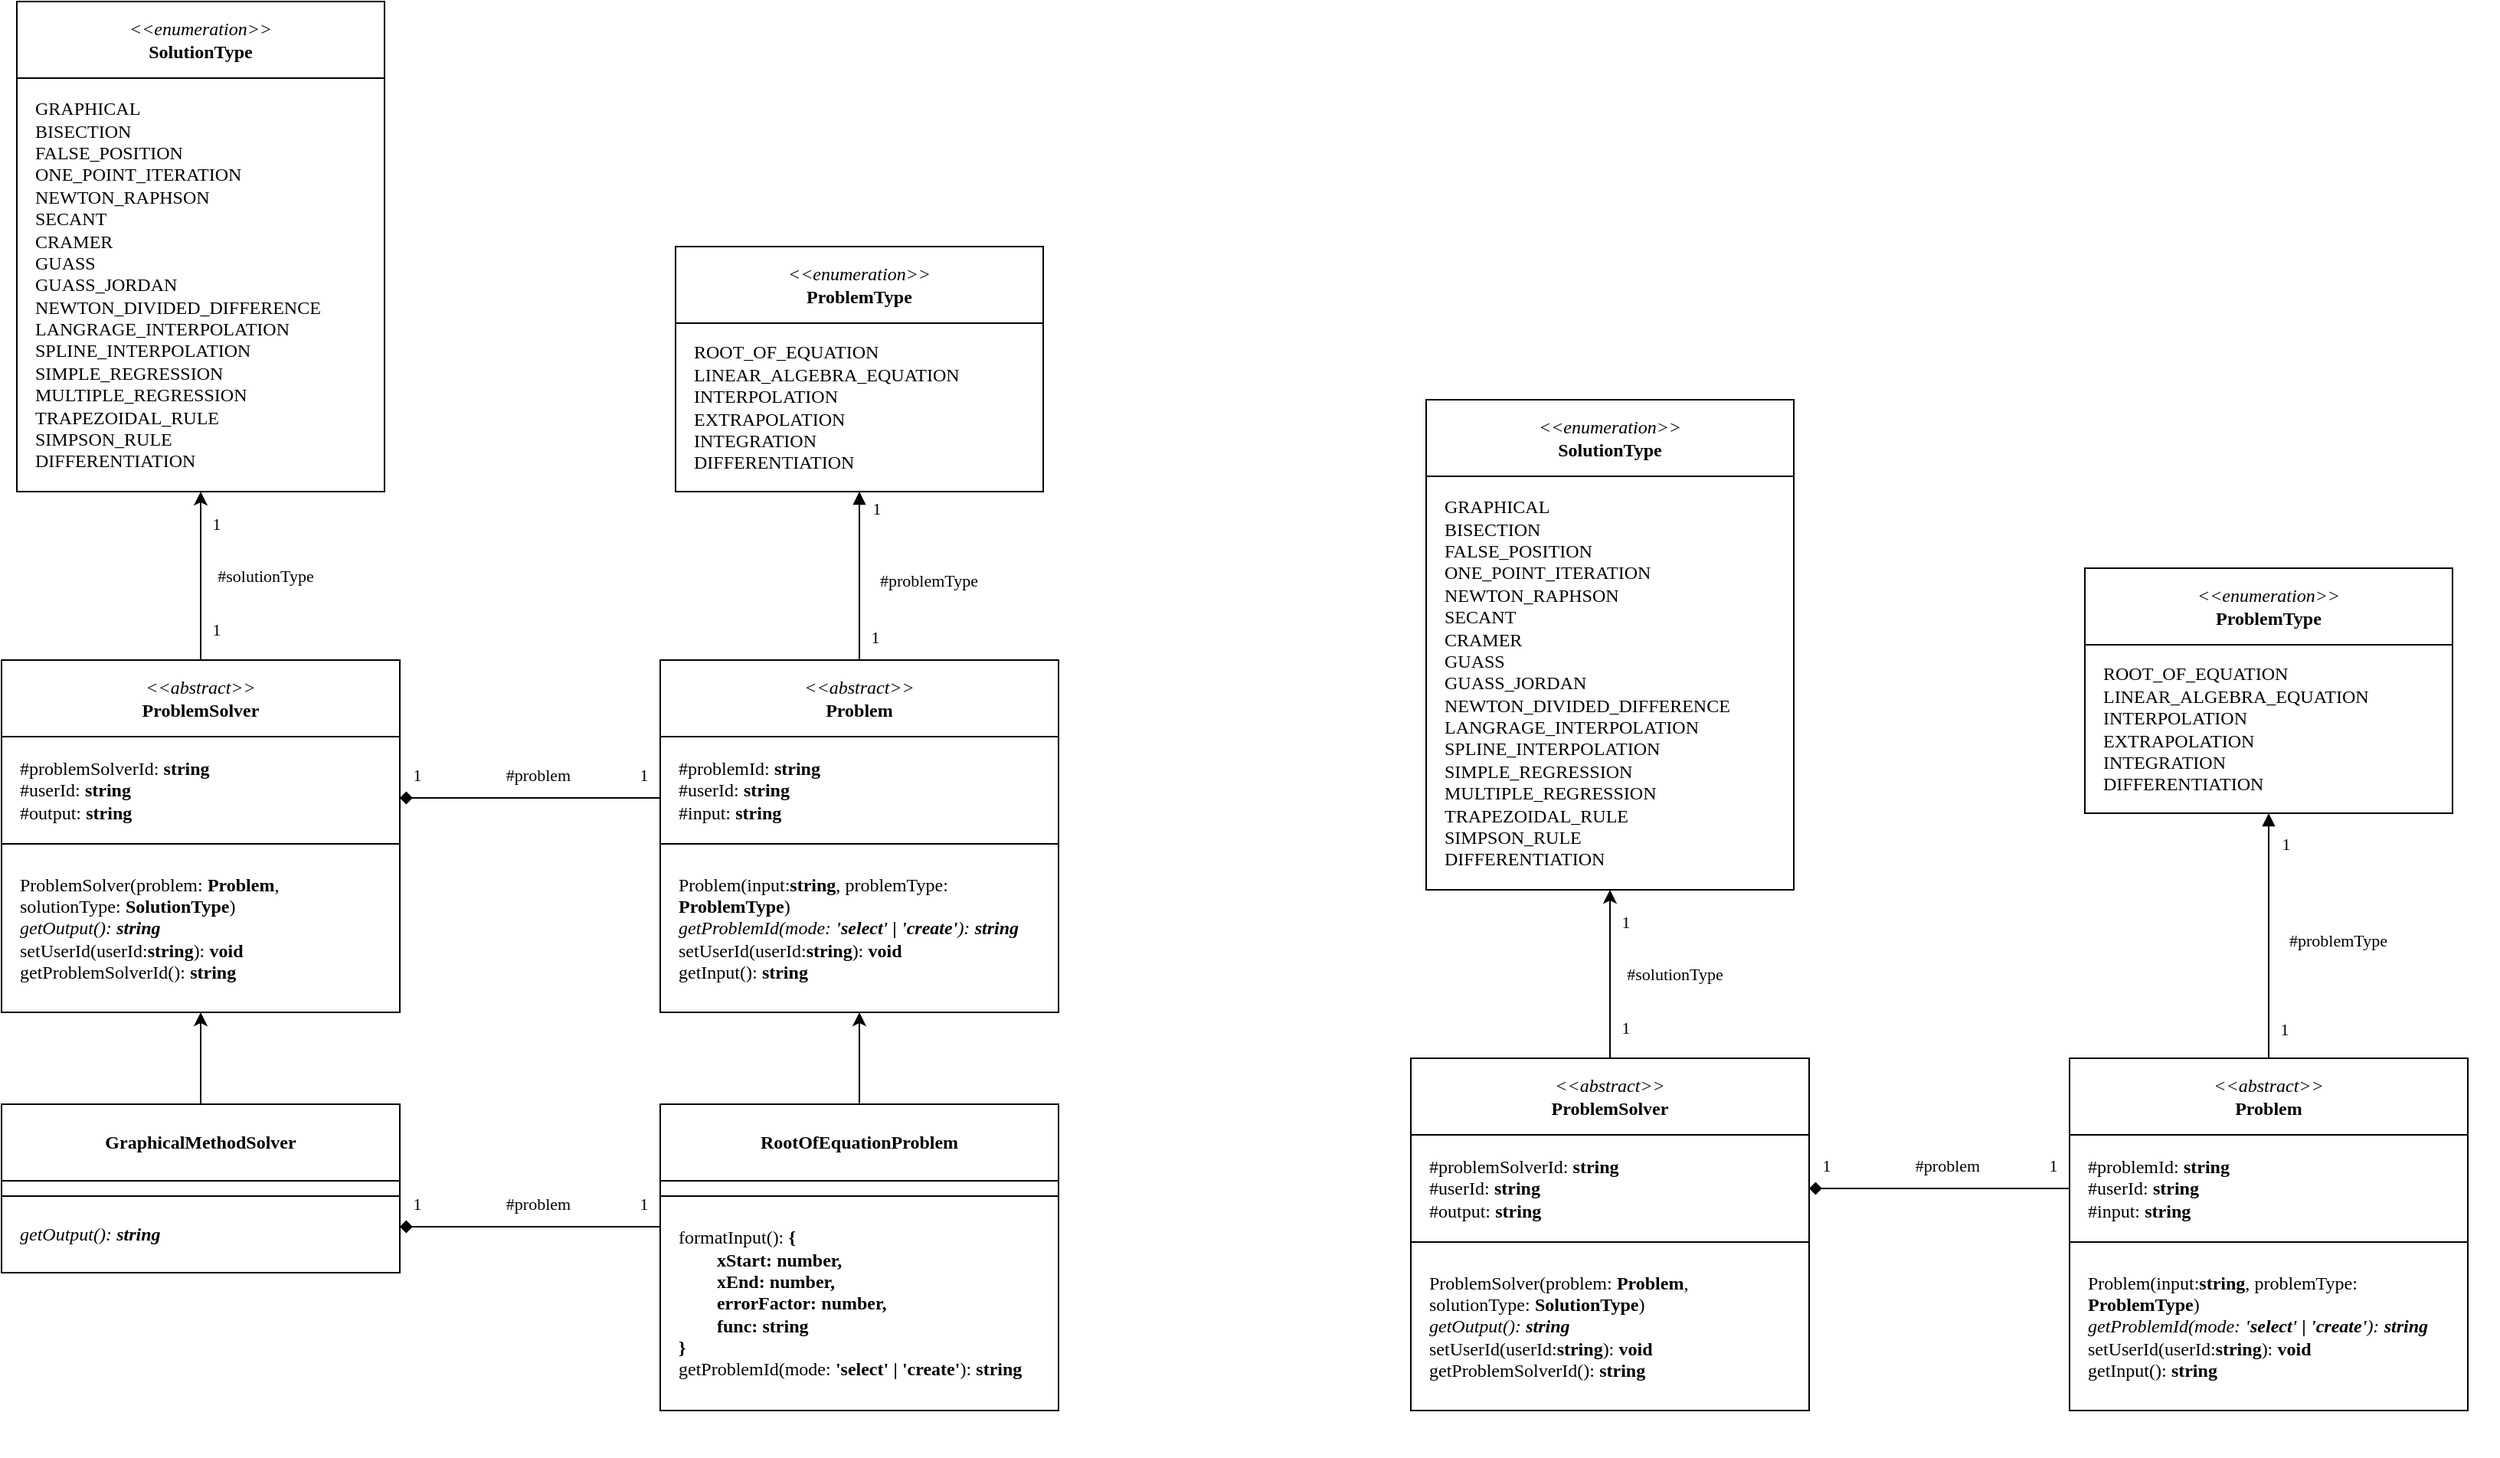 <mxfile version="22.0.8" type="device">
  <diagram name="Page-1" id="59fGY38XJbvUTvU4bKwt">
    <mxGraphModel dx="4891" dy="2303" grid="1" gridSize="10" guides="1" tooltips="1" connect="1" arrows="1" fold="1" page="1" pageScale="1" pageWidth="850" pageHeight="1100" math="0" shadow="0">
      <root>
        <mxCell id="0" />
        <mxCell id="1" parent="0" />
        <mxCell id="GjvuEu1e9dv1N1N5pgB6-17" value="" style="group;fontFamily=Noto sans Thai;fontSource=https%3A%2F%2Ffonts.googleapis.com%2Fcss%3Ffamily%3DNoto%2Bsans%2BThai;" vertex="1" connectable="0" parent="1">
          <mxGeometry x="160" y="10" width="240" height="160" as="geometry" />
        </mxCell>
        <mxCell id="GjvuEu1e9dv1N1N5pgB6-13" value="&lt;div&gt;&lt;i&gt;&amp;lt;&amp;lt;enumeration&amp;gt;&amp;gt;&lt;/i&gt;&lt;/div&gt;&lt;div&gt;&lt;b&gt;ProblemType&lt;/b&gt;&lt;/div&gt;" style="rounded=0;whiteSpace=wrap;html=1;fontFamily=Noto sans Thai;fontSource=https%3A%2F%2Ffonts.googleapis.com%2Fcss%3Ffamily%3DNoto%2Bsans%2BThai;fillColor=default;glass=0;shadow=0;" vertex="1" parent="GjvuEu1e9dv1N1N5pgB6-17">
          <mxGeometry width="240" height="50" as="geometry" />
        </mxCell>
        <mxCell id="GjvuEu1e9dv1N1N5pgB6-15" value="ROOT_OF_EQUATION&lt;br&gt;LINEAR_ALGEBRA_EQUATION&lt;br&gt;INTERPOLATION&lt;br&gt;EXTRAPOLATION&lt;br&gt;INTEGRATION&lt;br&gt;DIFFERENTIATION" style="rounded=0;whiteSpace=wrap;html=1;align=left;spacingLeft=10;fontFamily=Noto sans Thai;fontSource=https%3A%2F%2Ffonts.googleapis.com%2Fcss%3Ffamily%3DNoto%2Bsans%2BThai;fillColor=default;fontStyle=0" vertex="1" parent="GjvuEu1e9dv1N1N5pgB6-17">
          <mxGeometry y="50" width="240" height="110" as="geometry" />
        </mxCell>
        <mxCell id="GjvuEu1e9dv1N1N5pgB6-18" value="" style="group;fontFamily=Noto sans Thai;fontSource=https%3A%2F%2Ffonts.googleapis.com%2Fcss%3Ffamily%3DNoto%2Bsans%2BThai;" vertex="1" connectable="0" parent="1">
          <mxGeometry x="170" y="330" width="260" height="230" as="geometry" />
        </mxCell>
        <mxCell id="GjvuEu1e9dv1N1N5pgB6-1" value="&lt;div&gt;&lt;i&gt;&amp;lt;&amp;lt;abstract&amp;gt;&amp;gt;&lt;/i&gt;&lt;/div&gt;&lt;div&gt;&lt;b&gt;Problem&lt;/b&gt;&lt;/div&gt;" style="rounded=0;whiteSpace=wrap;html=1;fontFamily=Noto sans Thai;fontSource=https%3A%2F%2Ffonts.googleapis.com%2Fcss%3Ffamily%3DNoto%2Bsans%2BThai;fillColor=default;glass=0;shadow=0;" vertex="1" parent="GjvuEu1e9dv1N1N5pgB6-18">
          <mxGeometry x="-20" width="260" height="50" as="geometry" />
        </mxCell>
        <mxCell id="GjvuEu1e9dv1N1N5pgB6-9" value="&lt;div&gt;#problemId: &lt;b&gt;string&lt;/b&gt;&lt;br&gt;&lt;/div&gt;&lt;div&gt;#userId: &lt;b&gt;string&lt;/b&gt;&lt;br&gt;&lt;/div&gt;&lt;div&gt;#input: &lt;b&gt;string&lt;/b&gt;&lt;br&gt;&lt;/div&gt;" style="rounded=0;whiteSpace=wrap;html=1;align=left;spacingLeft=10;fontFamily=Noto sans Thai;fontSource=https%3A%2F%2Ffonts.googleapis.com%2Fcss%3Ffamily%3DNoto%2Bsans%2BThai;fillColor=default;" vertex="1" parent="GjvuEu1e9dv1N1N5pgB6-18">
          <mxGeometry x="-20" y="50" width="260" height="70" as="geometry" />
        </mxCell>
        <mxCell id="GjvuEu1e9dv1N1N5pgB6-10" value="&lt;div&gt;Problem(input:&lt;b&gt;string&lt;/b&gt;, problemType: &lt;b&gt;ProblemType&lt;/b&gt;)&lt;/div&gt;&lt;div&gt;&lt;i&gt;getProblemId(mode: &lt;b&gt;&#39;select&#39; | &#39;create&#39;&lt;/b&gt;): &lt;b&gt;string&lt;/b&gt;&lt;/i&gt;&lt;/div&gt;&lt;div&gt;setUserId(userId:&lt;b&gt;string&lt;/b&gt;): &lt;b&gt;void&lt;/b&gt;&lt;/div&gt;&lt;div&gt;getInput(): &lt;b&gt;string&lt;br&gt;&lt;/b&gt;&lt;/div&gt;" style="rounded=0;whiteSpace=wrap;html=1;align=left;spacingLeft=10;fontFamily=Noto sans Thai;fontSource=https%3A%2F%2Ffonts.googleapis.com%2Fcss%3Ffamily%3DNoto%2Bsans%2BThai;fillColor=default;spacingRight=10;" vertex="1" parent="GjvuEu1e9dv1N1N5pgB6-18">
          <mxGeometry x="-20" y="120" width="260" height="110" as="geometry" />
        </mxCell>
        <mxCell id="GjvuEu1e9dv1N1N5pgB6-19" style="edgeStyle=orthogonalEdgeStyle;rounded=0;orthogonalLoop=1;jettySize=auto;html=1;endArrow=block;endFill=1;fontFamily=Noto sans Thai;fontSource=https%3A%2F%2Ffonts.googleapis.com%2Fcss%3Ffamily%3DNoto%2Bsans%2BThai;" edge="1" parent="1" source="GjvuEu1e9dv1N1N5pgB6-1" target="GjvuEu1e9dv1N1N5pgB6-15">
          <mxGeometry relative="1" as="geometry">
            <mxPoint x="410" y="420" as="sourcePoint" />
            <mxPoint x="600" y="420" as="targetPoint" />
          </mxGeometry>
        </mxCell>
        <mxCell id="GjvuEu1e9dv1N1N5pgB6-20" value="1" style="edgeLabel;html=1;align=center;verticalAlign=middle;resizable=0;points=[];fontFamily=Noto sans Thai;fontSource=https%3A%2F%2Ffonts.googleapis.com%2Fcss%3Ffamily%3DNoto%2Bsans%2BThai;" vertex="1" connectable="0" parent="GjvuEu1e9dv1N1N5pgB6-19">
          <mxGeometry x="-0.851" y="3" relative="1" as="geometry">
            <mxPoint x="13" y="-7" as="offset" />
          </mxGeometry>
        </mxCell>
        <mxCell id="GjvuEu1e9dv1N1N5pgB6-21" value="1" style="edgeLabel;html=1;align=center;verticalAlign=middle;resizable=0;points=[];fontFamily=Noto sans Thai;fontSource=https%3A%2F%2Ffonts.googleapis.com%2Fcss%3Ffamily%3DNoto%2Bsans%2BThai;" vertex="1" connectable="0" parent="GjvuEu1e9dv1N1N5pgB6-19">
          <mxGeometry x="0.653" y="2" relative="1" as="geometry">
            <mxPoint x="13" y="-8" as="offset" />
          </mxGeometry>
        </mxCell>
        <mxCell id="GjvuEu1e9dv1N1N5pgB6-22" value="#problemType" style="edgeLabel;html=1;align=center;verticalAlign=middle;resizable=0;points=[];fontFamily=Noto sans Thai;fontSource=https%3A%2F%2Ffonts.googleapis.com%2Fcss%3Ffamily%3DNoto%2Bsans%2BThai;" vertex="1" connectable="0" parent="GjvuEu1e9dv1N1N5pgB6-19">
          <mxGeometry x="0.021" y="3" relative="1" as="geometry">
            <mxPoint x="48" y="4" as="offset" />
          </mxGeometry>
        </mxCell>
        <mxCell id="GjvuEu1e9dv1N1N5pgB6-23" value="" style="group;fontFamily=Noto sans Thai;fontSource=https%3A%2F%2Ffonts.googleapis.com%2Fcss%3Ffamily%3DNoto%2Bsans%2BThai;" vertex="1" connectable="0" parent="1">
          <mxGeometry x="-260" y="330" width="260" height="230" as="geometry" />
        </mxCell>
        <mxCell id="GjvuEu1e9dv1N1N5pgB6-24" value="&lt;div&gt;&lt;i&gt;&amp;lt;&amp;lt;abstract&amp;gt;&amp;gt;&lt;/i&gt;&lt;/div&gt;&lt;b&gt;ProblemSolver&lt;/b&gt;" style="rounded=0;whiteSpace=wrap;html=1;fontFamily=Noto sans Thai;fontSource=https%3A%2F%2Ffonts.googleapis.com%2Fcss%3Ffamily%3DNoto%2Bsans%2BThai;fillColor=default;glass=0;shadow=0;" vertex="1" parent="GjvuEu1e9dv1N1N5pgB6-23">
          <mxGeometry x="-20" width="260" height="50" as="geometry" />
        </mxCell>
        <mxCell id="GjvuEu1e9dv1N1N5pgB6-25" value="&lt;div&gt;#problemSolverId: &lt;b&gt;string&lt;/b&gt;&lt;br&gt;&lt;/div&gt;&lt;div&gt;#userId: &lt;b&gt;string&lt;/b&gt;&lt;br&gt;&lt;/div&gt;&lt;div&gt;#output: &lt;b&gt;string&lt;/b&gt;&lt;br&gt;&lt;/div&gt;" style="rounded=0;whiteSpace=wrap;html=1;align=left;spacingLeft=10;fontFamily=Noto sans Thai;fontSource=https%3A%2F%2Ffonts.googleapis.com%2Fcss%3Ffamily%3DNoto%2Bsans%2BThai;fillColor=default;" vertex="1" parent="GjvuEu1e9dv1N1N5pgB6-23">
          <mxGeometry x="-20" y="50" width="260" height="70" as="geometry" />
        </mxCell>
        <mxCell id="GjvuEu1e9dv1N1N5pgB6-26" value="&lt;div&gt;ProblemSolver(problem: &lt;b&gt;Problem&lt;/b&gt;, solutionType: &lt;b&gt;SolutionType&lt;/b&gt;)&lt;/div&gt;&lt;div&gt;&lt;i&gt;getOutput(): &lt;b&gt;string&lt;/b&gt;&lt;/i&gt;&lt;/div&gt;&lt;div&gt;setUserId(userId:&lt;b&gt;string&lt;/b&gt;): &lt;b&gt;void&lt;/b&gt;&lt;/div&gt;&lt;div&gt;getProblemSolverId(): &lt;b&gt;string&lt;br&gt;&lt;/b&gt;&lt;/div&gt;" style="rounded=0;whiteSpace=wrap;html=1;align=left;spacingLeft=10;fontFamily=Noto sans Thai;fontSource=https%3A%2F%2Ffonts.googleapis.com%2Fcss%3Ffamily%3DNoto%2Bsans%2BThai;fillColor=default;spacingRight=10;" vertex="1" parent="GjvuEu1e9dv1N1N5pgB6-23">
          <mxGeometry x="-20" y="120" width="260" height="110" as="geometry" />
        </mxCell>
        <mxCell id="GjvuEu1e9dv1N1N5pgB6-30" style="edgeStyle=orthogonalEdgeStyle;rounded=0;orthogonalLoop=1;jettySize=auto;html=1;fontFamily=Noto sans Thai;fontSource=https%3A%2F%2Ffonts.googleapis.com%2Fcss%3Ffamily%3DNoto%2Bsans%2BThai;" edge="1" parent="1" source="GjvuEu1e9dv1N1N5pgB6-24" target="GjvuEu1e9dv1N1N5pgB6-29">
          <mxGeometry relative="1" as="geometry">
            <Array as="points" />
          </mxGeometry>
        </mxCell>
        <mxCell id="GjvuEu1e9dv1N1N5pgB6-31" value="1" style="edgeLabel;html=1;align=center;verticalAlign=middle;resizable=0;points=[];fontFamily=Noto sans Thai;fontSource=https%3A%2F%2Ffonts.googleapis.com%2Fcss%3Ffamily%3DNoto%2Bsans%2BThai;" vertex="1" connectable="0" parent="GjvuEu1e9dv1N1N5pgB6-30">
          <mxGeometry x="0.758" y="-5" relative="1" as="geometry">
            <mxPoint x="5" y="7" as="offset" />
          </mxGeometry>
        </mxCell>
        <mxCell id="GjvuEu1e9dv1N1N5pgB6-32" value="1" style="edgeLabel;html=1;align=center;verticalAlign=middle;resizable=0;points=[];fontFamily=Noto sans Thai;fontSource=https%3A%2F%2Ffonts.googleapis.com%2Fcss%3Ffamily%3DNoto%2Bsans%2BThai;" vertex="1" connectable="0" parent="GjvuEu1e9dv1N1N5pgB6-30">
          <mxGeometry x="-0.844" y="-3" relative="1" as="geometry">
            <mxPoint x="7" y="-12" as="offset" />
          </mxGeometry>
        </mxCell>
        <mxCell id="GjvuEu1e9dv1N1N5pgB6-33" value="#solutionType" style="edgeLabel;html=1;align=center;verticalAlign=middle;resizable=0;points=[];fontFamily=Noto sans Thai;fontSource=https%3A%2F%2Ffonts.googleapis.com%2Fcss%3Ffamily%3DNoto%2Bsans%2BThai;" vertex="1" connectable="0" parent="GjvuEu1e9dv1N1N5pgB6-30">
          <mxGeometry x="-0.01" relative="1" as="geometry">
            <mxPoint x="42" y="-1" as="offset" />
          </mxGeometry>
        </mxCell>
        <mxCell id="GjvuEu1e9dv1N1N5pgB6-36" style="edgeStyle=orthogonalEdgeStyle;rounded=0;orthogonalLoop=1;jettySize=auto;html=1;endArrow=diamond;endFill=1;fontFamily=Noto sans Thai;fontSource=https%3A%2F%2Ffonts.googleapis.com%2Fcss%3Ffamily%3DNoto%2Bsans%2BThai;" edge="1" parent="1" source="GjvuEu1e9dv1N1N5pgB6-9" target="GjvuEu1e9dv1N1N5pgB6-25">
          <mxGeometry relative="1" as="geometry">
            <Array as="points" />
          </mxGeometry>
        </mxCell>
        <mxCell id="GjvuEu1e9dv1N1N5pgB6-37" value="1" style="edgeLabel;html=1;align=center;verticalAlign=middle;resizable=0;points=[];fontFamily=Noto sans Thai;fontSource=https%3A%2F%2Ffonts.googleapis.com%2Fcss%3Ffamily%3DNoto%2Bsans%2BThai;" vertex="1" connectable="0" parent="GjvuEu1e9dv1N1N5pgB6-36">
          <mxGeometry x="-0.867" y="-2" relative="1" as="geometry">
            <mxPoint y="-13" as="offset" />
          </mxGeometry>
        </mxCell>
        <mxCell id="GjvuEu1e9dv1N1N5pgB6-38" value="1" style="edgeLabel;html=1;align=center;verticalAlign=middle;resizable=0;points=[];fontFamily=Noto sans Thai;fontSource=https%3A%2F%2Ffonts.googleapis.com%2Fcss%3Ffamily%3DNoto%2Bsans%2BThai;" vertex="1" connectable="0" parent="GjvuEu1e9dv1N1N5pgB6-36">
          <mxGeometry x="0.726" y="1" relative="1" as="geometry">
            <mxPoint x="-13" y="-16" as="offset" />
          </mxGeometry>
        </mxCell>
        <mxCell id="GjvuEu1e9dv1N1N5pgB6-39" value="#problem" style="edgeLabel;html=1;align=center;verticalAlign=middle;resizable=0;points=[];fontFamily=Noto sans Thai;fontSource=https%3A%2F%2Ffonts.googleapis.com%2Fcss%3Ffamily%3DNoto%2Bsans%2BThai;" vertex="1" connectable="0" parent="GjvuEu1e9dv1N1N5pgB6-36">
          <mxGeometry x="0.094" relative="1" as="geometry">
            <mxPoint x="13" y="-15" as="offset" />
          </mxGeometry>
        </mxCell>
        <mxCell id="GjvuEu1e9dv1N1N5pgB6-40" value="" style="group" vertex="1" connectable="0" parent="1">
          <mxGeometry x="-270" y="-100" width="240" height="320" as="geometry" />
        </mxCell>
        <mxCell id="GjvuEu1e9dv1N1N5pgB6-28" value="&lt;div&gt;&lt;i&gt;&amp;lt;&amp;lt;enumeration&amp;gt;&amp;gt;&lt;/i&gt;&lt;/div&gt;&lt;div&gt;&lt;b&gt;SolutionType&lt;/b&gt;&lt;/div&gt;" style="rounded=0;whiteSpace=wrap;html=1;fontFamily=Noto sans Thai;fontSource=https%3A%2F%2Ffonts.googleapis.com%2Fcss%3Ffamily%3DNoto%2Bsans%2BThai;fillColor=default;glass=0;shadow=0;" vertex="1" parent="GjvuEu1e9dv1N1N5pgB6-40">
          <mxGeometry width="240" height="50" as="geometry" />
        </mxCell>
        <mxCell id="GjvuEu1e9dv1N1N5pgB6-29" value="GRAPHICAL&lt;br&gt;BISECTION&lt;br&gt;FALSE_POSITION&lt;br&gt;ONE_POINT_ITERATION&lt;br&gt;NEWTON_RAPHSON&lt;br&gt;SECANT&lt;br&gt;CRAMER&lt;br&gt;GUASS&lt;br&gt;GUASS_JORDAN&lt;br&gt;NEWTON_DIVIDED_DIFFERENCE&lt;br&gt;LANGRAGE_INTERPOLATION&lt;br&gt;SPLINE_INTERPOLATION&lt;br&gt;SIMPLE_REGRESSION&lt;br&gt;MULTIPLE_REGRESSION&lt;br&gt;TRAPEZOIDAL_RULE&lt;br&gt;SIMPSON_RULE&lt;br&gt;DIFFERENTIATION" style="rounded=0;whiteSpace=wrap;html=1;align=left;spacingLeft=10;fontFamily=Noto sans Thai;fontSource=https%3A%2F%2Ffonts.googleapis.com%2Fcss%3Ffamily%3DNoto%2Bsans%2BThai;fillColor=default;fontStyle=0" vertex="1" parent="GjvuEu1e9dv1N1N5pgB6-40">
          <mxGeometry y="50" width="240" height="270" as="geometry" />
        </mxCell>
        <mxCell id="GjvuEu1e9dv1N1N5pgB6-41" value="" style="group;fontFamily=Noto sans Thai;fontSource=https%3A%2F%2Ffonts.googleapis.com%2Fcss%3Ffamily%3DNoto%2Bsans%2BThai;" vertex="1" connectable="0" parent="1">
          <mxGeometry x="-750" y="70" width="260" height="230" as="geometry" />
        </mxCell>
        <mxCell id="GjvuEu1e9dv1N1N5pgB6-42" value="&lt;div&gt;&lt;i&gt;&amp;lt;&amp;lt;abstract&amp;gt;&amp;gt;&lt;/i&gt;&lt;/div&gt;&lt;div&gt;&lt;b&gt;Problem&lt;/b&gt;&lt;/div&gt;" style="rounded=0;whiteSpace=wrap;html=1;fontFamily=Noto sans Thai;fontSource=https%3A%2F%2Ffonts.googleapis.com%2Fcss%3Ffamily%3DNoto%2Bsans%2BThai;fillColor=default;glass=0;shadow=0;" vertex="1" parent="GjvuEu1e9dv1N1N5pgB6-41">
          <mxGeometry x="-20" width="260" height="50" as="geometry" />
        </mxCell>
        <mxCell id="GjvuEu1e9dv1N1N5pgB6-43" value="&lt;div&gt;#problemId: &lt;b&gt;string&lt;/b&gt;&lt;br&gt;&lt;/div&gt;&lt;div&gt;#userId: &lt;b&gt;string&lt;/b&gt;&lt;br&gt;&lt;/div&gt;&lt;div&gt;#input: &lt;b&gt;string&lt;/b&gt;&lt;br&gt;&lt;/div&gt;" style="rounded=0;whiteSpace=wrap;html=1;align=left;spacingLeft=10;fontFamily=Noto sans Thai;fontSource=https%3A%2F%2Ffonts.googleapis.com%2Fcss%3Ffamily%3DNoto%2Bsans%2BThai;fillColor=default;" vertex="1" parent="GjvuEu1e9dv1N1N5pgB6-41">
          <mxGeometry x="-20" y="50" width="260" height="70" as="geometry" />
        </mxCell>
        <mxCell id="GjvuEu1e9dv1N1N5pgB6-44" value="&lt;div&gt;Problem(input:&lt;b&gt;string&lt;/b&gt;, problemType: &lt;b&gt;ProblemType&lt;/b&gt;)&lt;/div&gt;&lt;div&gt;&lt;i&gt;getProblemId(mode: &lt;b&gt;&#39;select&#39; | &#39;create&#39;&lt;/b&gt;): &lt;b&gt;string&lt;/b&gt;&lt;/i&gt;&lt;/div&gt;&lt;div&gt;setUserId(userId:&lt;b&gt;string&lt;/b&gt;): &lt;b&gt;void&lt;/b&gt;&lt;/div&gt;&lt;div&gt;getInput(): &lt;b&gt;string&lt;br&gt;&lt;/b&gt;&lt;/div&gt;" style="rounded=0;whiteSpace=wrap;html=1;align=left;spacingLeft=10;fontFamily=Noto sans Thai;fontSource=https%3A%2F%2Ffonts.googleapis.com%2Fcss%3Ffamily%3DNoto%2Bsans%2BThai;fillColor=default;spacingRight=10;" vertex="1" parent="GjvuEu1e9dv1N1N5pgB6-41">
          <mxGeometry x="-20" y="120" width="260" height="110" as="geometry" />
        </mxCell>
        <mxCell id="GjvuEu1e9dv1N1N5pgB6-45" value="" style="group;fontFamily=Noto sans Thai;fontSource=https%3A%2F%2Ffonts.googleapis.com%2Fcss%3Ffamily%3DNoto%2Bsans%2BThai;" vertex="1" connectable="0" parent="1">
          <mxGeometry x="-1180" y="70" width="260" height="230" as="geometry" />
        </mxCell>
        <mxCell id="GjvuEu1e9dv1N1N5pgB6-46" value="&lt;div&gt;&lt;i&gt;&amp;lt;&amp;lt;abstract&amp;gt;&amp;gt;&lt;/i&gt;&lt;/div&gt;&lt;b&gt;ProblemSolver&lt;/b&gt;" style="rounded=0;whiteSpace=wrap;html=1;fontFamily=Noto sans Thai;fontSource=https%3A%2F%2Ffonts.googleapis.com%2Fcss%3Ffamily%3DNoto%2Bsans%2BThai;fillColor=default;glass=0;shadow=0;" vertex="1" parent="GjvuEu1e9dv1N1N5pgB6-45">
          <mxGeometry x="-20" width="260" height="50" as="geometry" />
        </mxCell>
        <mxCell id="GjvuEu1e9dv1N1N5pgB6-47" value="&lt;div&gt;#problemSolverId: &lt;b&gt;string&lt;/b&gt;&lt;br&gt;&lt;/div&gt;&lt;div&gt;#userId: &lt;b&gt;string&lt;/b&gt;&lt;br&gt;&lt;/div&gt;&lt;div&gt;#output: &lt;b&gt;string&lt;/b&gt;&lt;br&gt;&lt;/div&gt;" style="rounded=0;whiteSpace=wrap;html=1;align=left;spacingLeft=10;fontFamily=Noto sans Thai;fontSource=https%3A%2F%2Ffonts.googleapis.com%2Fcss%3Ffamily%3DNoto%2Bsans%2BThai;fillColor=default;" vertex="1" parent="GjvuEu1e9dv1N1N5pgB6-45">
          <mxGeometry x="-20" y="50" width="260" height="70" as="geometry" />
        </mxCell>
        <mxCell id="GjvuEu1e9dv1N1N5pgB6-48" value="&lt;div&gt;ProblemSolver(problem: &lt;b&gt;Problem&lt;/b&gt;, solutionType: &lt;b&gt;SolutionType&lt;/b&gt;)&lt;/div&gt;&lt;div&gt;&lt;i&gt;getOutput(): &lt;b&gt;string&lt;/b&gt;&lt;/i&gt;&lt;/div&gt;&lt;div&gt;setUserId(userId:&lt;b&gt;string&lt;/b&gt;): &lt;b&gt;void&lt;/b&gt;&lt;/div&gt;&lt;div&gt;getProblemSolverId(): &lt;b&gt;string&lt;br&gt;&lt;/b&gt;&lt;/div&gt;" style="rounded=0;whiteSpace=wrap;html=1;align=left;spacingLeft=10;fontFamily=Noto sans Thai;fontSource=https%3A%2F%2Ffonts.googleapis.com%2Fcss%3Ffamily%3DNoto%2Bsans%2BThai;fillColor=default;spacingRight=10;" vertex="1" parent="GjvuEu1e9dv1N1N5pgB6-45">
          <mxGeometry x="-20" y="120" width="260" height="110" as="geometry" />
        </mxCell>
        <mxCell id="GjvuEu1e9dv1N1N5pgB6-49" value="" style="group;fontFamily=Noto sans Thai;fontSource=https%3A%2F%2Ffonts.googleapis.com%2Fcss%3Ffamily%3DNoto%2Bsans%2BThai;" vertex="1" connectable="0" parent="1">
          <mxGeometry x="-750" y="360" width="260" height="230" as="geometry" />
        </mxCell>
        <mxCell id="GjvuEu1e9dv1N1N5pgB6-50" value="&lt;b&gt;RootOfEquationProblem&lt;/b&gt;" style="rounded=0;whiteSpace=wrap;html=1;fontFamily=Noto sans Thai;fontSource=https%3A%2F%2Ffonts.googleapis.com%2Fcss%3Ffamily%3DNoto%2Bsans%2BThai;fillColor=default;glass=0;shadow=0;" vertex="1" parent="GjvuEu1e9dv1N1N5pgB6-49">
          <mxGeometry x="-20" width="260" height="50" as="geometry" />
        </mxCell>
        <mxCell id="GjvuEu1e9dv1N1N5pgB6-51" value="" style="rounded=0;whiteSpace=wrap;html=1;align=left;spacingLeft=10;fontFamily=Noto sans Thai;fontSource=https%3A%2F%2Ffonts.googleapis.com%2Fcss%3Ffamily%3DNoto%2Bsans%2BThai;fillColor=default;" vertex="1" parent="GjvuEu1e9dv1N1N5pgB6-49">
          <mxGeometry x="-20" y="50" width="260" height="10" as="geometry" />
        </mxCell>
        <mxCell id="GjvuEu1e9dv1N1N5pgB6-52" value="&lt;div&gt;formatInput(): &lt;b&gt;{&lt;/b&gt;&lt;/div&gt;&lt;div&gt;&lt;b&gt;&lt;span style=&quot;white-space: pre;&quot;&gt;&#x9;&lt;/span&gt;xStart: number,&lt;/b&gt;&lt;/div&gt;&lt;div&gt;&lt;b&gt;&lt;span style=&quot;white-space: pre;&quot;&gt;&#x9;&lt;/span&gt;xEnd: number,&lt;/b&gt;&lt;/div&gt;&lt;div&gt;&lt;b&gt;&lt;span style=&quot;white-space: pre;&quot;&gt;&#x9;&lt;/span&gt;errorFactor: number,&lt;/b&gt;&lt;/div&gt;&lt;div&gt;&lt;b&gt;&lt;span style=&quot;white-space: pre;&quot;&gt;&#x9;&lt;/span&gt;func: string&lt;/b&gt;&lt;/div&gt;&lt;div&gt;&lt;b&gt;}&lt;/b&gt;&lt;/div&gt;getProblemId(mode: &lt;b&gt;&#39;select&#39; | &#39;create&#39;&lt;/b&gt;): &lt;b&gt;string&lt;/b&gt;" style="rounded=0;whiteSpace=wrap;html=1;align=left;spacingLeft=10;fontFamily=Noto sans Thai;fontSource=https%3A%2F%2Ffonts.googleapis.com%2Fcss%3Ffamily%3DNoto%2Bsans%2BThai;fillColor=default;spacingRight=10;" vertex="1" parent="GjvuEu1e9dv1N1N5pgB6-49">
          <mxGeometry x="-20" y="60" width="260" height="140" as="geometry" />
        </mxCell>
        <mxCell id="GjvuEu1e9dv1N1N5pgB6-53" style="edgeStyle=orthogonalEdgeStyle;rounded=0;orthogonalLoop=1;jettySize=auto;html=1;" edge="1" parent="1" source="GjvuEu1e9dv1N1N5pgB6-50" target="GjvuEu1e9dv1N1N5pgB6-44">
          <mxGeometry relative="1" as="geometry" />
        </mxCell>
        <mxCell id="GjvuEu1e9dv1N1N5pgB6-54" value="" style="group;fontFamily=Noto sans Thai;fontSource=https%3A%2F%2Ffonts.googleapis.com%2Fcss%3Ffamily%3DNoto%2Bsans%2BThai;" vertex="1" connectable="0" parent="1">
          <mxGeometry x="-1180" y="360" width="260" height="230" as="geometry" />
        </mxCell>
        <mxCell id="GjvuEu1e9dv1N1N5pgB6-55" value="&lt;b&gt;GraphicalMethodSolver&lt;/b&gt;" style="rounded=0;whiteSpace=wrap;html=1;fontFamily=Noto sans Thai;fontSource=https%3A%2F%2Ffonts.googleapis.com%2Fcss%3Ffamily%3DNoto%2Bsans%2BThai;fillColor=default;glass=0;shadow=0;" vertex="1" parent="GjvuEu1e9dv1N1N5pgB6-54">
          <mxGeometry x="-20" width="260" height="50" as="geometry" />
        </mxCell>
        <mxCell id="GjvuEu1e9dv1N1N5pgB6-56" value="" style="rounded=0;whiteSpace=wrap;html=1;align=left;spacingLeft=10;fontFamily=Noto sans Thai;fontSource=https%3A%2F%2Ffonts.googleapis.com%2Fcss%3Ffamily%3DNoto%2Bsans%2BThai;fillColor=default;" vertex="1" parent="GjvuEu1e9dv1N1N5pgB6-54">
          <mxGeometry x="-20" y="50" width="260" height="10" as="geometry" />
        </mxCell>
        <mxCell id="GjvuEu1e9dv1N1N5pgB6-57" value="&lt;div&gt;&lt;i&gt;getOutput(): &lt;b&gt;string&lt;/b&gt;&lt;/i&gt;&lt;/div&gt;" style="rounded=0;whiteSpace=wrap;html=1;align=left;spacingLeft=10;fontFamily=Noto sans Thai;fontSource=https%3A%2F%2Ffonts.googleapis.com%2Fcss%3Ffamily%3DNoto%2Bsans%2BThai;fillColor=default;spacingRight=10;" vertex="1" parent="GjvuEu1e9dv1N1N5pgB6-54">
          <mxGeometry x="-20" y="60" width="260" height="50" as="geometry" />
        </mxCell>
        <mxCell id="GjvuEu1e9dv1N1N5pgB6-58" style="edgeStyle=orthogonalEdgeStyle;rounded=0;orthogonalLoop=1;jettySize=auto;html=1;" edge="1" parent="1" source="GjvuEu1e9dv1N1N5pgB6-55" target="GjvuEu1e9dv1N1N5pgB6-48">
          <mxGeometry relative="1" as="geometry" />
        </mxCell>
        <mxCell id="GjvuEu1e9dv1N1N5pgB6-59" style="edgeStyle=orthogonalEdgeStyle;rounded=0;orthogonalLoop=1;jettySize=auto;html=1;endArrow=diamond;endFill=1;fontFamily=Noto sans Thai;fontSource=https%3A%2F%2Ffonts.googleapis.com%2Fcss%3Ffamily%3DNoto%2Bsans%2BThai;" edge="1" parent="1">
          <mxGeometry relative="1" as="geometry">
            <mxPoint x="-770" y="160" as="sourcePoint" />
            <mxPoint x="-940" y="160" as="targetPoint" />
            <Array as="points" />
          </mxGeometry>
        </mxCell>
        <mxCell id="GjvuEu1e9dv1N1N5pgB6-60" value="1" style="edgeLabel;html=1;align=center;verticalAlign=middle;resizable=0;points=[];fontFamily=Noto sans Thai;fontSource=https%3A%2F%2Ffonts.googleapis.com%2Fcss%3Ffamily%3DNoto%2Bsans%2BThai;" vertex="1" connectable="0" parent="GjvuEu1e9dv1N1N5pgB6-59">
          <mxGeometry x="-0.867" y="-2" relative="1" as="geometry">
            <mxPoint y="-13" as="offset" />
          </mxGeometry>
        </mxCell>
        <mxCell id="GjvuEu1e9dv1N1N5pgB6-61" value="1" style="edgeLabel;html=1;align=center;verticalAlign=middle;resizable=0;points=[];fontFamily=Noto sans Thai;fontSource=https%3A%2F%2Ffonts.googleapis.com%2Fcss%3Ffamily%3DNoto%2Bsans%2BThai;" vertex="1" connectable="0" parent="GjvuEu1e9dv1N1N5pgB6-59">
          <mxGeometry x="0.726" y="1" relative="1" as="geometry">
            <mxPoint x="-13" y="-16" as="offset" />
          </mxGeometry>
        </mxCell>
        <mxCell id="GjvuEu1e9dv1N1N5pgB6-62" value="#problem" style="edgeLabel;html=1;align=center;verticalAlign=middle;resizable=0;points=[];fontFamily=Noto sans Thai;fontSource=https%3A%2F%2Ffonts.googleapis.com%2Fcss%3Ffamily%3DNoto%2Bsans%2BThai;" vertex="1" connectable="0" parent="GjvuEu1e9dv1N1N5pgB6-59">
          <mxGeometry x="0.094" relative="1" as="geometry">
            <mxPoint x="13" y="-15" as="offset" />
          </mxGeometry>
        </mxCell>
        <mxCell id="GjvuEu1e9dv1N1N5pgB6-63" style="edgeStyle=orthogonalEdgeStyle;rounded=0;orthogonalLoop=1;jettySize=auto;html=1;endArrow=diamond;endFill=1;fontFamily=Noto sans Thai;fontSource=https%3A%2F%2Ffonts.googleapis.com%2Fcss%3Ffamily%3DNoto%2Bsans%2BThai;" edge="1" parent="1">
          <mxGeometry relative="1" as="geometry">
            <mxPoint x="-770" y="440" as="sourcePoint" />
            <mxPoint x="-940" y="440" as="targetPoint" />
            <Array as="points" />
          </mxGeometry>
        </mxCell>
        <mxCell id="GjvuEu1e9dv1N1N5pgB6-64" value="1" style="edgeLabel;html=1;align=center;verticalAlign=middle;resizable=0;points=[];fontFamily=Noto sans Thai;fontSource=https%3A%2F%2Ffonts.googleapis.com%2Fcss%3Ffamily%3DNoto%2Bsans%2BThai;" vertex="1" connectable="0" parent="GjvuEu1e9dv1N1N5pgB6-63">
          <mxGeometry x="-0.867" y="-2" relative="1" as="geometry">
            <mxPoint y="-13" as="offset" />
          </mxGeometry>
        </mxCell>
        <mxCell id="GjvuEu1e9dv1N1N5pgB6-65" value="1" style="edgeLabel;html=1;align=center;verticalAlign=middle;resizable=0;points=[];fontFamily=Noto sans Thai;fontSource=https%3A%2F%2Ffonts.googleapis.com%2Fcss%3Ffamily%3DNoto%2Bsans%2BThai;" vertex="1" connectable="0" parent="GjvuEu1e9dv1N1N5pgB6-63">
          <mxGeometry x="0.726" y="1" relative="1" as="geometry">
            <mxPoint x="-13" y="-16" as="offset" />
          </mxGeometry>
        </mxCell>
        <mxCell id="GjvuEu1e9dv1N1N5pgB6-66" value="#problem" style="edgeLabel;html=1;align=center;verticalAlign=middle;resizable=0;points=[];fontFamily=Noto sans Thai;fontSource=https%3A%2F%2Ffonts.googleapis.com%2Fcss%3Ffamily%3DNoto%2Bsans%2BThai;" vertex="1" connectable="0" parent="GjvuEu1e9dv1N1N5pgB6-63">
          <mxGeometry x="0.094" relative="1" as="geometry">
            <mxPoint x="13" y="-15" as="offset" />
          </mxGeometry>
        </mxCell>
        <mxCell id="GjvuEu1e9dv1N1N5pgB6-67" style="edgeStyle=orthogonalEdgeStyle;rounded=0;orthogonalLoop=1;jettySize=auto;html=1;fontFamily=Noto sans Thai;fontSource=https%3A%2F%2Ffonts.googleapis.com%2Fcss%3Ffamily%3DNoto%2Bsans%2BThai;" edge="1" parent="1" target="GjvuEu1e9dv1N1N5pgB6-73" source="GjvuEu1e9dv1N1N5pgB6-46">
          <mxGeometry relative="1" as="geometry">
            <mxPoint x="-140" y="340" as="sourcePoint" />
            <Array as="points" />
          </mxGeometry>
        </mxCell>
        <mxCell id="GjvuEu1e9dv1N1N5pgB6-68" value="1" style="edgeLabel;html=1;align=center;verticalAlign=middle;resizable=0;points=[];fontFamily=Noto sans Thai;fontSource=https%3A%2F%2Ffonts.googleapis.com%2Fcss%3Ffamily%3DNoto%2Bsans%2BThai;" vertex="1" connectable="0" parent="GjvuEu1e9dv1N1N5pgB6-67">
          <mxGeometry x="0.758" y="-5" relative="1" as="geometry">
            <mxPoint x="5" y="7" as="offset" />
          </mxGeometry>
        </mxCell>
        <mxCell id="GjvuEu1e9dv1N1N5pgB6-69" value="1" style="edgeLabel;html=1;align=center;verticalAlign=middle;resizable=0;points=[];fontFamily=Noto sans Thai;fontSource=https%3A%2F%2Ffonts.googleapis.com%2Fcss%3Ffamily%3DNoto%2Bsans%2BThai;" vertex="1" connectable="0" parent="GjvuEu1e9dv1N1N5pgB6-67">
          <mxGeometry x="-0.844" y="-3" relative="1" as="geometry">
            <mxPoint x="7" y="-12" as="offset" />
          </mxGeometry>
        </mxCell>
        <mxCell id="GjvuEu1e9dv1N1N5pgB6-70" value="#solutionType" style="edgeLabel;html=1;align=center;verticalAlign=middle;resizable=0;points=[];fontFamily=Noto sans Thai;fontSource=https%3A%2F%2Ffonts.googleapis.com%2Fcss%3Ffamily%3DNoto%2Bsans%2BThai;" vertex="1" connectable="0" parent="GjvuEu1e9dv1N1N5pgB6-67">
          <mxGeometry x="-0.01" relative="1" as="geometry">
            <mxPoint x="42" y="-1" as="offset" />
          </mxGeometry>
        </mxCell>
        <mxCell id="GjvuEu1e9dv1N1N5pgB6-71" value="" style="group" vertex="1" connectable="0" parent="1">
          <mxGeometry x="-1190" y="-360" width="240" height="320" as="geometry" />
        </mxCell>
        <mxCell id="GjvuEu1e9dv1N1N5pgB6-72" value="&lt;div&gt;&lt;i&gt;&amp;lt;&amp;lt;enumeration&amp;gt;&amp;gt;&lt;/i&gt;&lt;/div&gt;&lt;div&gt;&lt;b&gt;SolutionType&lt;/b&gt;&lt;/div&gt;" style="rounded=0;whiteSpace=wrap;html=1;fontFamily=Noto sans Thai;fontSource=https%3A%2F%2Ffonts.googleapis.com%2Fcss%3Ffamily%3DNoto%2Bsans%2BThai;fillColor=default;glass=0;shadow=0;" vertex="1" parent="GjvuEu1e9dv1N1N5pgB6-71">
          <mxGeometry width="240" height="50" as="geometry" />
        </mxCell>
        <mxCell id="GjvuEu1e9dv1N1N5pgB6-73" value="GRAPHICAL&lt;br&gt;BISECTION&lt;br&gt;FALSE_POSITION&lt;br&gt;ONE_POINT_ITERATION&lt;br&gt;NEWTON_RAPHSON&lt;br&gt;SECANT&lt;br&gt;CRAMER&lt;br&gt;GUASS&lt;br&gt;GUASS_JORDAN&lt;br&gt;NEWTON_DIVIDED_DIFFERENCE&lt;br&gt;LANGRAGE_INTERPOLATION&lt;br&gt;SPLINE_INTERPOLATION&lt;br&gt;SIMPLE_REGRESSION&lt;br&gt;MULTIPLE_REGRESSION&lt;br&gt;TRAPEZOIDAL_RULE&lt;br&gt;SIMPSON_RULE&lt;br&gt;DIFFERENTIATION" style="rounded=0;whiteSpace=wrap;html=1;align=left;spacingLeft=10;fontFamily=Noto sans Thai;fontSource=https%3A%2F%2Ffonts.googleapis.com%2Fcss%3Ffamily%3DNoto%2Bsans%2BThai;fillColor=default;fontStyle=0" vertex="1" parent="GjvuEu1e9dv1N1N5pgB6-71">
          <mxGeometry y="50" width="240" height="270" as="geometry" />
        </mxCell>
        <mxCell id="GjvuEu1e9dv1N1N5pgB6-74" value="" style="group;fontFamily=Noto sans Thai;fontSource=https%3A%2F%2Ffonts.googleapis.com%2Fcss%3Ffamily%3DNoto%2Bsans%2BThai;" vertex="1" connectable="0" parent="1">
          <mxGeometry x="-760" y="-200" width="240" height="160" as="geometry" />
        </mxCell>
        <mxCell id="GjvuEu1e9dv1N1N5pgB6-75" value="&lt;div&gt;&lt;i&gt;&amp;lt;&amp;lt;enumeration&amp;gt;&amp;gt;&lt;/i&gt;&lt;/div&gt;&lt;div&gt;&lt;b&gt;ProblemType&lt;/b&gt;&lt;/div&gt;" style="rounded=0;whiteSpace=wrap;html=1;fontFamily=Noto sans Thai;fontSource=https%3A%2F%2Ffonts.googleapis.com%2Fcss%3Ffamily%3DNoto%2Bsans%2BThai;fillColor=default;glass=0;shadow=0;" vertex="1" parent="GjvuEu1e9dv1N1N5pgB6-74">
          <mxGeometry width="240" height="50" as="geometry" />
        </mxCell>
        <mxCell id="GjvuEu1e9dv1N1N5pgB6-76" value="ROOT_OF_EQUATION&lt;br&gt;LINEAR_ALGEBRA_EQUATION&lt;br&gt;INTERPOLATION&lt;br&gt;EXTRAPOLATION&lt;br&gt;INTEGRATION&lt;br&gt;DIFFERENTIATION" style="rounded=0;whiteSpace=wrap;html=1;align=left;spacingLeft=10;fontFamily=Noto sans Thai;fontSource=https%3A%2F%2Ffonts.googleapis.com%2Fcss%3Ffamily%3DNoto%2Bsans%2BThai;fillColor=default;fontStyle=0" vertex="1" parent="GjvuEu1e9dv1N1N5pgB6-74">
          <mxGeometry y="50" width="240" height="110" as="geometry" />
        </mxCell>
        <mxCell id="GjvuEu1e9dv1N1N5pgB6-77" style="edgeStyle=orthogonalEdgeStyle;rounded=0;orthogonalLoop=1;jettySize=auto;html=1;endArrow=block;endFill=1;fontFamily=Noto sans Thai;fontSource=https%3A%2F%2Ffonts.googleapis.com%2Fcss%3Ffamily%3DNoto%2Bsans%2BThai;" edge="1" parent="1" target="GjvuEu1e9dv1N1N5pgB6-76" source="GjvuEu1e9dv1N1N5pgB6-42">
          <mxGeometry relative="1" as="geometry">
            <mxPoint x="290" y="340" as="sourcePoint" />
            <mxPoint x="610" y="430" as="targetPoint" />
          </mxGeometry>
        </mxCell>
        <mxCell id="GjvuEu1e9dv1N1N5pgB6-78" value="1" style="edgeLabel;html=1;align=center;verticalAlign=middle;resizable=0;points=[];fontFamily=Noto sans Thai;fontSource=https%3A%2F%2Ffonts.googleapis.com%2Fcss%3Ffamily%3DNoto%2Bsans%2BThai;" vertex="1" connectable="0" parent="GjvuEu1e9dv1N1N5pgB6-77">
          <mxGeometry x="-0.851" y="3" relative="1" as="geometry">
            <mxPoint x="13" y="-7" as="offset" />
          </mxGeometry>
        </mxCell>
        <mxCell id="GjvuEu1e9dv1N1N5pgB6-79" value="1" style="edgeLabel;html=1;align=center;verticalAlign=middle;resizable=0;points=[];fontFamily=Noto sans Thai;fontSource=https%3A%2F%2Ffonts.googleapis.com%2Fcss%3Ffamily%3DNoto%2Bsans%2BThai;" vertex="1" connectable="0" parent="GjvuEu1e9dv1N1N5pgB6-77">
          <mxGeometry x="0.653" y="2" relative="1" as="geometry">
            <mxPoint x="13" y="-8" as="offset" />
          </mxGeometry>
        </mxCell>
        <mxCell id="GjvuEu1e9dv1N1N5pgB6-80" value="#problemType" style="edgeLabel;html=1;align=center;verticalAlign=middle;resizable=0;points=[];fontFamily=Noto sans Thai;fontSource=https%3A%2F%2Ffonts.googleapis.com%2Fcss%3Ffamily%3DNoto%2Bsans%2BThai;" vertex="1" connectable="0" parent="GjvuEu1e9dv1N1N5pgB6-77">
          <mxGeometry x="0.021" y="3" relative="1" as="geometry">
            <mxPoint x="48" y="4" as="offset" />
          </mxGeometry>
        </mxCell>
      </root>
    </mxGraphModel>
  </diagram>
</mxfile>
